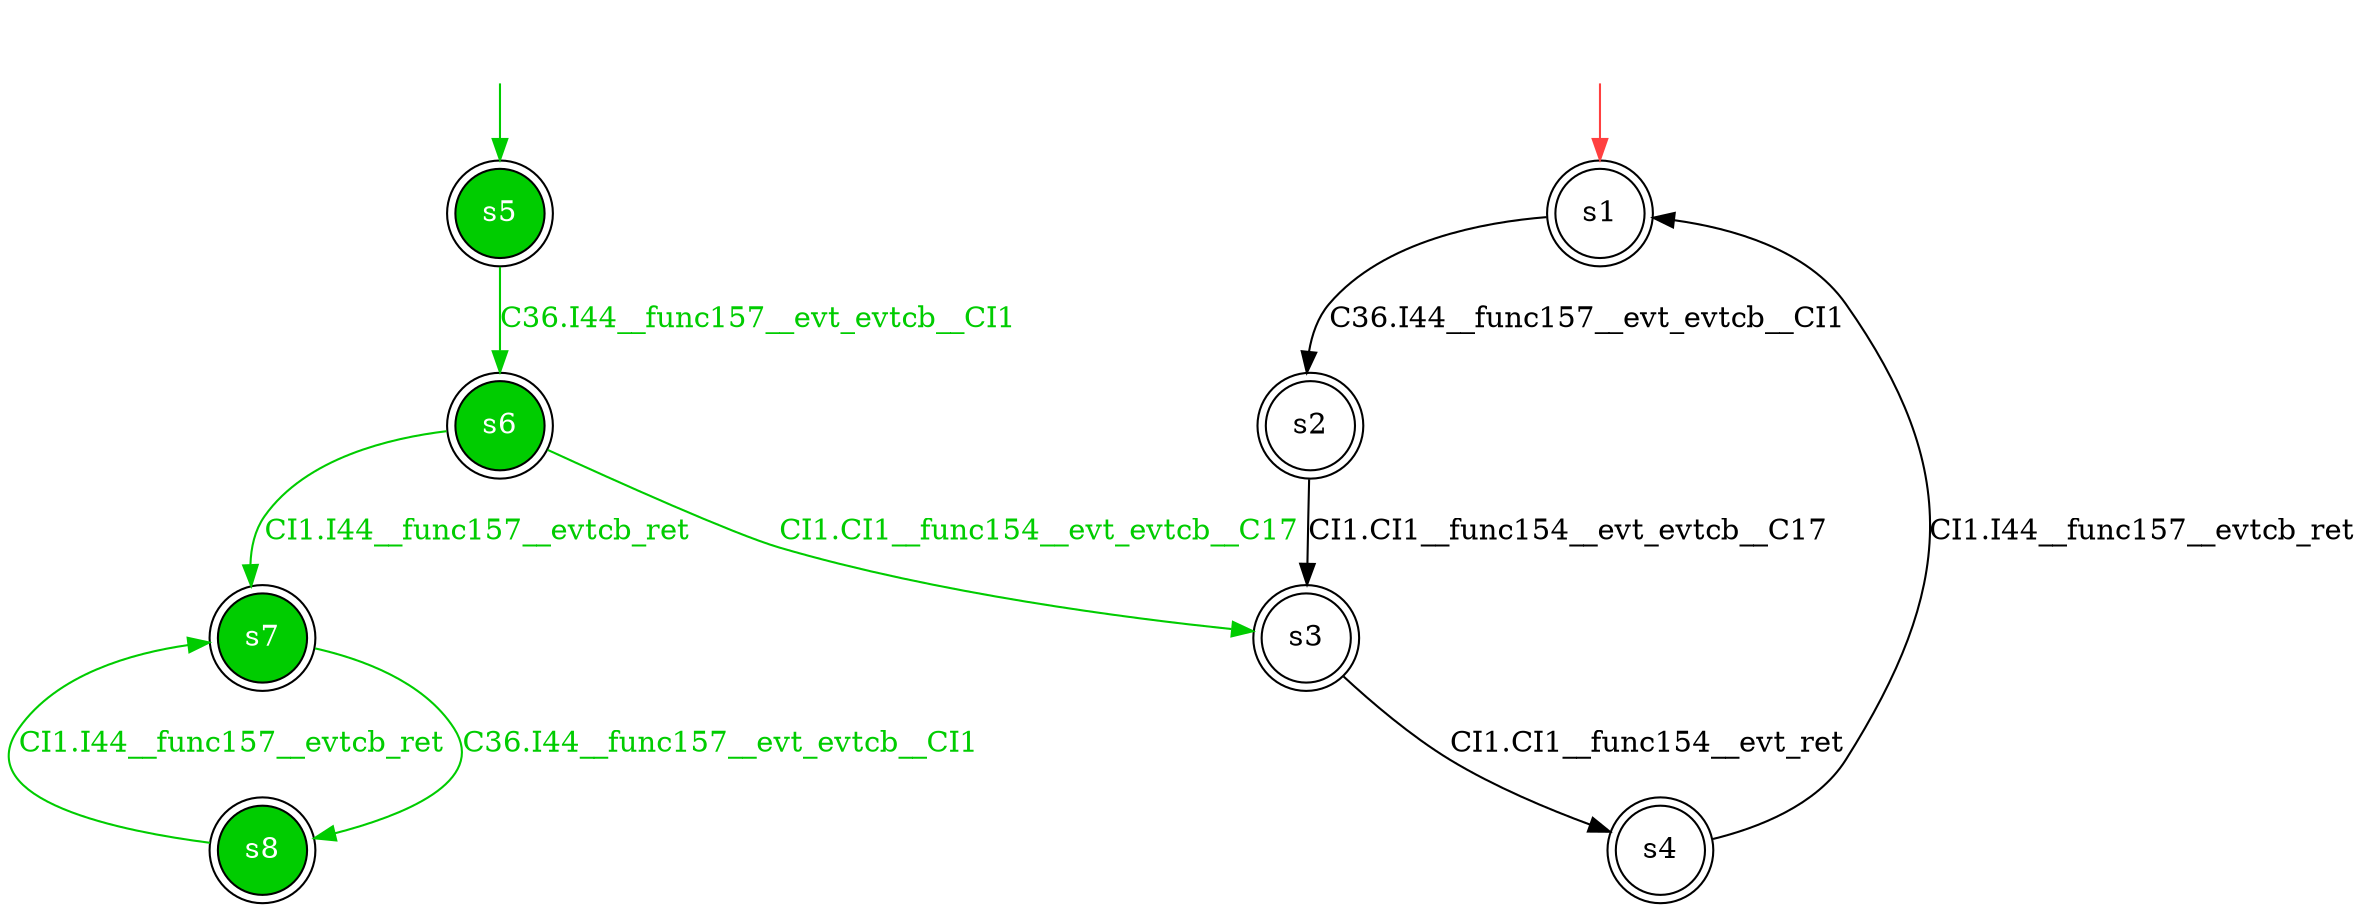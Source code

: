 digraph diffautomaton {
	1 [label=<s1> shape="doublecircle"];
	5 [label=<s5> shape="doublecircle" fillcolor="#00cc00" fontcolor="#ffffff" style="filled"];
	2 [label=<s2> shape="doublecircle"];
	3 [label=<s3> shape="doublecircle"];
	4 [label=<s4> shape="doublecircle"];
	6 [label=<s6> shape="doublecircle" fillcolor="#00cc00" fontcolor="#ffffff" style="filled"];
	7 [label=<s7> shape="doublecircle" fillcolor="#00cc00" fontcolor="#ffffff" style="filled"];
	8 [label=<s8> shape="doublecircle" fillcolor="#00cc00" fontcolor="#ffffff" style="filled"];
	__init1 [label=<> shape="none"];
	__init1 -> 1 [color="#ff4040"];
	__init5 [label=<> shape="none"];
	__init5 -> 5 [color="#00cc00"];
	1 -> 2 [label=<<font color="#000000">C36.I44__func157__evt_evtcb__CI1</font>> id="1-0-2"];
	5 -> 6 [label=<<font color="#00cc00">C36.I44__func157__evt_evtcb__CI1</font>> color="#00cc00" id="5-0-6"];
	2 -> 3 [label=<<font color="#000000">CI1.CI1__func154__evt_evtcb__C17</font>> id="2-0-3"];
	3 -> 4 [label=<<font color="#000000">CI1.CI1__func154__evt_ret</font>> id="3-0-4"];
	4 -> 1 [label=<<font color="#000000">CI1.I44__func157__evtcb_ret</font>> id="4-0-1"];
	6 -> 7 [label=<<font color="#00cc00">CI1.I44__func157__evtcb_ret</font>> color="#00cc00" id="6-0-7"];
	6 -> 3 [label=<<font color="#00cc00">CI1.CI1__func154__evt_evtcb__C17</font>> color="#00cc00" id="6-1-3"];
	7 -> 8 [label=<<font color="#00cc00">C36.I44__func157__evt_evtcb__CI1</font>> color="#00cc00" id="7-0-8"];
	8 -> 7 [label=<<font color="#00cc00">CI1.I44__func157__evtcb_ret</font>> color="#00cc00" id="8-0-7"];
}
